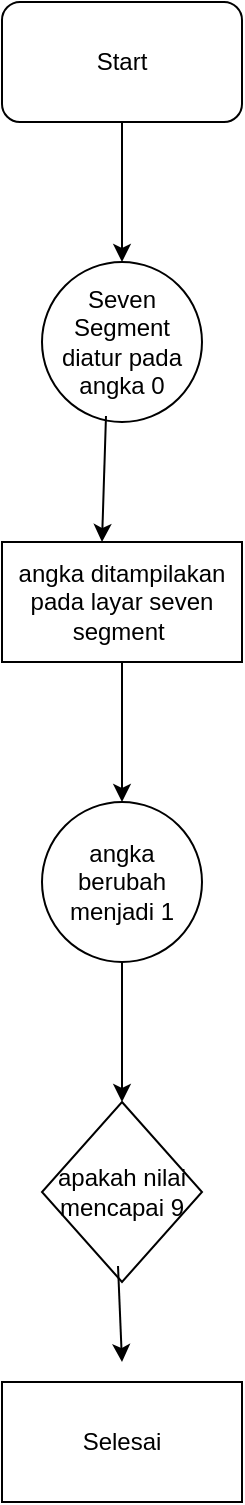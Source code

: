 <mxfile version="24.7.17">
  <diagram name="Page-1" id="VoJw-NflkOjj5ZJhAXec">
    <mxGraphModel dx="880" dy="422" grid="1" gridSize="10" guides="1" tooltips="1" connect="1" arrows="1" fold="1" page="1" pageScale="1" pageWidth="850" pageHeight="1100" math="0" shadow="0">
      <root>
        <mxCell id="0" />
        <mxCell id="1" parent="0" />
        <mxCell id="TO3GSNsotC0VCkn-J8UO-3" value="Start" style="rounded=1;whiteSpace=wrap;html=1;" vertex="1" parent="1">
          <mxGeometry x="190" y="70" width="120" height="60" as="geometry" />
        </mxCell>
        <mxCell id="TO3GSNsotC0VCkn-J8UO-4" value="" style="endArrow=classic;html=1;rounded=0;" edge="1" parent="1">
          <mxGeometry width="50" height="50" relative="1" as="geometry">
            <mxPoint x="250" y="140" as="sourcePoint" />
            <mxPoint x="250" y="200" as="targetPoint" />
            <Array as="points">
              <mxPoint x="250" y="130" />
            </Array>
          </mxGeometry>
        </mxCell>
        <mxCell id="TO3GSNsotC0VCkn-J8UO-9" value="Seven Segment diatur pada angka 0" style="ellipse;whiteSpace=wrap;html=1;" vertex="1" parent="1">
          <mxGeometry x="210" y="200" width="80" height="80" as="geometry" />
        </mxCell>
        <mxCell id="TO3GSNsotC0VCkn-J8UO-10" value="" style="edgeStyle=none;orthogonalLoop=1;jettySize=auto;html=1;rounded=0;exitX=0.4;exitY=0.963;exitDx=0;exitDy=0;exitPerimeter=0;" edge="1" parent="1" source="TO3GSNsotC0VCkn-J8UO-9">
          <mxGeometry width="100" relative="1" as="geometry">
            <mxPoint x="190" y="330" as="sourcePoint" />
            <mxPoint x="240" y="340" as="targetPoint" />
            <Array as="points" />
          </mxGeometry>
        </mxCell>
        <mxCell id="TO3GSNsotC0VCkn-J8UO-13" value="" style="edgeStyle=orthogonalEdgeStyle;rounded=0;orthogonalLoop=1;jettySize=auto;html=1;" edge="1" parent="1" source="TO3GSNsotC0VCkn-J8UO-11" target="TO3GSNsotC0VCkn-J8UO-12">
          <mxGeometry relative="1" as="geometry" />
        </mxCell>
        <mxCell id="TO3GSNsotC0VCkn-J8UO-11" value="angka ditampilakan pada layar seven segment&amp;nbsp; " style="whiteSpace=wrap;html=1;" vertex="1" parent="1">
          <mxGeometry x="190" y="340" width="120" height="60" as="geometry" />
        </mxCell>
        <mxCell id="TO3GSNsotC0VCkn-J8UO-15" value="" style="edgeStyle=orthogonalEdgeStyle;rounded=0;orthogonalLoop=1;jettySize=auto;html=1;" edge="1" parent="1" source="TO3GSNsotC0VCkn-J8UO-12" target="TO3GSNsotC0VCkn-J8UO-14">
          <mxGeometry relative="1" as="geometry" />
        </mxCell>
        <mxCell id="TO3GSNsotC0VCkn-J8UO-12" value="angka berubah menjadi 1" style="ellipse;whiteSpace=wrap;html=1;" vertex="1" parent="1">
          <mxGeometry x="210" y="470" width="80" height="80" as="geometry" />
        </mxCell>
        <mxCell id="TO3GSNsotC0VCkn-J8UO-14" value="apakah nilai mencapai 9" style="rhombus;whiteSpace=wrap;html=1;" vertex="1" parent="1">
          <mxGeometry x="210" y="620" width="80" height="90" as="geometry" />
        </mxCell>
        <mxCell id="TO3GSNsotC0VCkn-J8UO-17" value="" style="edgeStyle=none;orthogonalLoop=1;jettySize=auto;html=1;rounded=0;exitX=0.475;exitY=0.911;exitDx=0;exitDy=0;exitPerimeter=0;" edge="1" parent="1" source="TO3GSNsotC0VCkn-J8UO-14">
          <mxGeometry width="100" relative="1" as="geometry">
            <mxPoint x="200" y="720" as="sourcePoint" />
            <mxPoint x="250" y="750" as="targetPoint" />
            <Array as="points" />
          </mxGeometry>
        </mxCell>
        <mxCell id="TO3GSNsotC0VCkn-J8UO-18" value="Selesai" style="whiteSpace=wrap;html=1;" vertex="1" parent="1">
          <mxGeometry x="190" y="760" width="120" height="60" as="geometry" />
        </mxCell>
      </root>
    </mxGraphModel>
  </diagram>
</mxfile>
